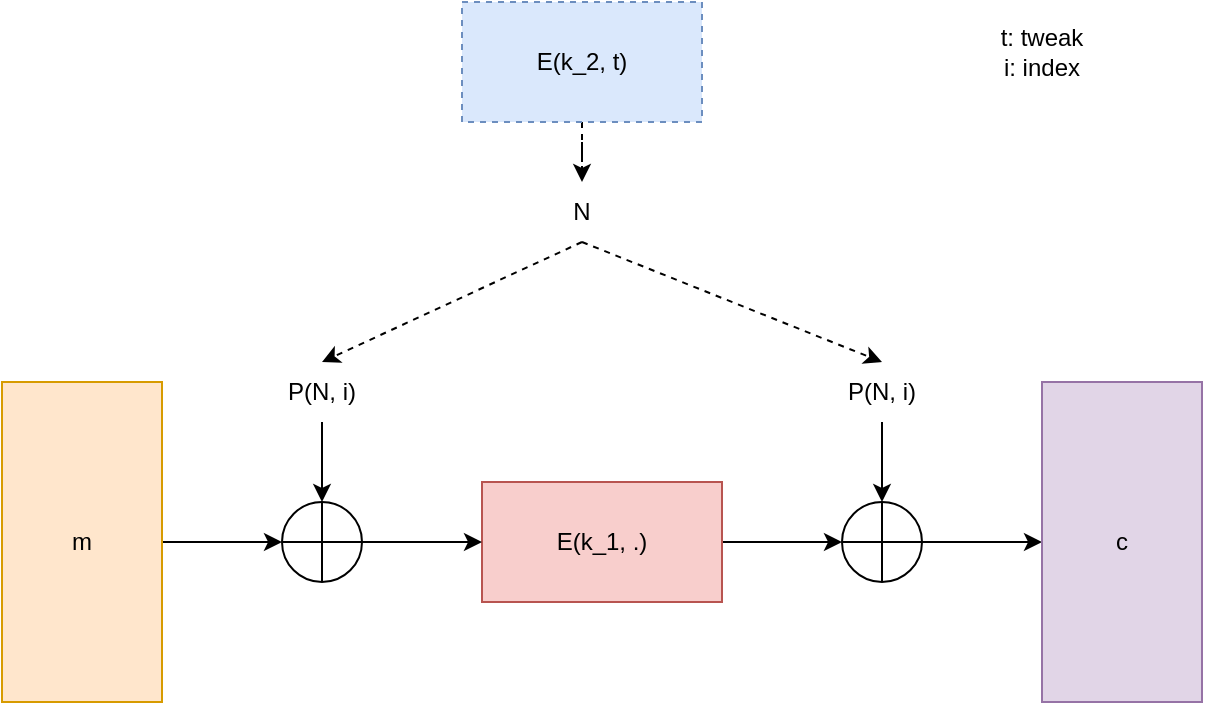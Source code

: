 <mxfile version="24.8.6">
  <diagram name="Page-1" id="PO_eUmykWI1Ow0HYUzqq">
    <mxGraphModel dx="1195" dy="654" grid="1" gridSize="10" guides="1" tooltips="1" connect="1" arrows="1" fold="1" page="1" pageScale="1" pageWidth="850" pageHeight="1100" math="0" shadow="0">
      <root>
        <mxCell id="0" />
        <mxCell id="1" parent="0" />
        <mxCell id="Q3LRiBKIXCyOP2B5dgdC-4" value="" style="edgeStyle=orthogonalEdgeStyle;rounded=0;orthogonalLoop=1;jettySize=auto;html=1;" edge="1" parent="1" source="Q3LRiBKIXCyOP2B5dgdC-1" target="Q3LRiBKIXCyOP2B5dgdC-3">
          <mxGeometry relative="1" as="geometry" />
        </mxCell>
        <mxCell id="Q3LRiBKIXCyOP2B5dgdC-1" value="m" style="rounded=0;whiteSpace=wrap;html=1;fillColor=#ffe6cc;strokeColor=#d79b00;" vertex="1" parent="1">
          <mxGeometry x="120" y="280" width="80" height="160" as="geometry" />
        </mxCell>
        <mxCell id="Q3LRiBKIXCyOP2B5dgdC-7" value="" style="edgeStyle=orthogonalEdgeStyle;rounded=0;orthogonalLoop=1;jettySize=auto;html=1;" edge="1" parent="1" source="Q3LRiBKIXCyOP2B5dgdC-2" target="Q3LRiBKIXCyOP2B5dgdC-6">
          <mxGeometry relative="1" as="geometry" />
        </mxCell>
        <mxCell id="Q3LRiBKIXCyOP2B5dgdC-2" value="E(k_1, .)" style="rounded=0;whiteSpace=wrap;html=1;fillColor=#f8cecc;strokeColor=#b85450;" vertex="1" parent="1">
          <mxGeometry x="360" y="330" width="120" height="60" as="geometry" />
        </mxCell>
        <mxCell id="Q3LRiBKIXCyOP2B5dgdC-5" value="" style="edgeStyle=orthogonalEdgeStyle;rounded=0;orthogonalLoop=1;jettySize=auto;html=1;" edge="1" parent="1" source="Q3LRiBKIXCyOP2B5dgdC-3" target="Q3LRiBKIXCyOP2B5dgdC-2">
          <mxGeometry relative="1" as="geometry" />
        </mxCell>
        <mxCell id="Q3LRiBKIXCyOP2B5dgdC-3" value="" style="shape=orEllipse;perimeter=ellipsePerimeter;whiteSpace=wrap;html=1;backgroundOutline=1;" vertex="1" parent="1">
          <mxGeometry x="260" y="340" width="40" height="40" as="geometry" />
        </mxCell>
        <mxCell id="Q3LRiBKIXCyOP2B5dgdC-9" value="" style="edgeStyle=orthogonalEdgeStyle;rounded=0;orthogonalLoop=1;jettySize=auto;html=1;" edge="1" parent="1" source="Q3LRiBKIXCyOP2B5dgdC-6" target="Q3LRiBKIXCyOP2B5dgdC-8">
          <mxGeometry relative="1" as="geometry" />
        </mxCell>
        <mxCell id="Q3LRiBKIXCyOP2B5dgdC-6" value="" style="shape=orEllipse;perimeter=ellipsePerimeter;whiteSpace=wrap;html=1;backgroundOutline=1;" vertex="1" parent="1">
          <mxGeometry x="540" y="340" width="40" height="40" as="geometry" />
        </mxCell>
        <mxCell id="Q3LRiBKIXCyOP2B5dgdC-8" value="c" style="rounded=0;whiteSpace=wrap;html=1;fillColor=#e1d5e7;strokeColor=#9673a6;" vertex="1" parent="1">
          <mxGeometry x="640" y="280" width="80" height="160" as="geometry" />
        </mxCell>
        <mxCell id="Q3LRiBKIXCyOP2B5dgdC-13" value="" style="edgeStyle=orthogonalEdgeStyle;rounded=0;orthogonalLoop=1;jettySize=auto;html=1;dashed=1;" edge="1" parent="1" source="Q3LRiBKIXCyOP2B5dgdC-10" target="Q3LRiBKIXCyOP2B5dgdC-12">
          <mxGeometry relative="1" as="geometry" />
        </mxCell>
        <mxCell id="Q3LRiBKIXCyOP2B5dgdC-10" value="E(k_2, t)" style="rounded=0;whiteSpace=wrap;html=1;dashed=1;fillColor=#dae8fc;strokeColor=#6c8ebf;" vertex="1" parent="1">
          <mxGeometry x="350" y="90" width="120" height="60" as="geometry" />
        </mxCell>
        <mxCell id="Q3LRiBKIXCyOP2B5dgdC-12" value="N" style="text;html=1;align=center;verticalAlign=middle;whiteSpace=wrap;rounded=0;" vertex="1" parent="1">
          <mxGeometry x="380" y="180" width="60" height="30" as="geometry" />
        </mxCell>
        <mxCell id="Q3LRiBKIXCyOP2B5dgdC-15" value="" style="edgeStyle=orthogonalEdgeStyle;rounded=0;orthogonalLoop=1;jettySize=auto;html=1;" edge="1" parent="1" source="Q3LRiBKIXCyOP2B5dgdC-14" target="Q3LRiBKIXCyOP2B5dgdC-3">
          <mxGeometry relative="1" as="geometry" />
        </mxCell>
        <mxCell id="Q3LRiBKIXCyOP2B5dgdC-14" value="P(N, i)" style="text;html=1;align=center;verticalAlign=middle;whiteSpace=wrap;rounded=0;" vertex="1" parent="1">
          <mxGeometry x="250" y="270" width="60" height="30" as="geometry" />
        </mxCell>
        <mxCell id="Q3LRiBKIXCyOP2B5dgdC-17" value="" style="edgeStyle=orthogonalEdgeStyle;rounded=0;orthogonalLoop=1;jettySize=auto;html=1;" edge="1" parent="1" source="Q3LRiBKIXCyOP2B5dgdC-16" target="Q3LRiBKIXCyOP2B5dgdC-6">
          <mxGeometry relative="1" as="geometry" />
        </mxCell>
        <mxCell id="Q3LRiBKIXCyOP2B5dgdC-16" value="P(N, i)" style="text;html=1;align=center;verticalAlign=middle;whiteSpace=wrap;rounded=0;" vertex="1" parent="1">
          <mxGeometry x="530" y="270" width="60" height="30" as="geometry" />
        </mxCell>
        <mxCell id="Q3LRiBKIXCyOP2B5dgdC-18" value="" style="endArrow=classic;html=1;rounded=0;entryX=0.5;entryY=0;entryDx=0;entryDy=0;exitX=0.5;exitY=1;exitDx=0;exitDy=0;dashed=1;" edge="1" parent="1" source="Q3LRiBKIXCyOP2B5dgdC-12" target="Q3LRiBKIXCyOP2B5dgdC-14">
          <mxGeometry width="50" height="50" relative="1" as="geometry">
            <mxPoint x="400" y="310" as="sourcePoint" />
            <mxPoint x="450" y="260" as="targetPoint" />
          </mxGeometry>
        </mxCell>
        <mxCell id="Q3LRiBKIXCyOP2B5dgdC-19" value="" style="endArrow=classic;html=1;rounded=0;entryX=0.5;entryY=0;entryDx=0;entryDy=0;exitX=0.5;exitY=1;exitDx=0;exitDy=0;dashed=1;" edge="1" parent="1" source="Q3LRiBKIXCyOP2B5dgdC-12" target="Q3LRiBKIXCyOP2B5dgdC-16">
          <mxGeometry width="50" height="50" relative="1" as="geometry">
            <mxPoint x="400" y="310" as="sourcePoint" />
            <mxPoint x="450" y="260" as="targetPoint" />
          </mxGeometry>
        </mxCell>
        <mxCell id="Q3LRiBKIXCyOP2B5dgdC-20" value="t: tweak&lt;br&gt;i: index" style="text;html=1;align=center;verticalAlign=middle;whiteSpace=wrap;rounded=0;" vertex="1" parent="1">
          <mxGeometry x="610" y="100" width="60" height="30" as="geometry" />
        </mxCell>
      </root>
    </mxGraphModel>
  </diagram>
</mxfile>
